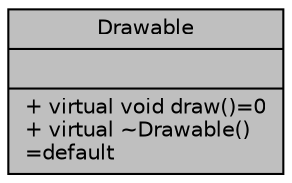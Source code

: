 digraph "Drawable"
{
 // LATEX_PDF_SIZE
  bgcolor="transparent";
  edge [fontname="Helvetica",fontsize="10",labelfontname="Helvetica",labelfontsize="10"];
  node [fontname="Helvetica",fontsize="10",shape=record];
  Node1 [label="{Drawable\n||+ virtual void draw()=0\l+ virtual ~Drawable()\l=default\l}",height=0.2,width=0.4,color="black", fillcolor="grey75", style="filled", fontcolor="black",tooltip=" "];
}
